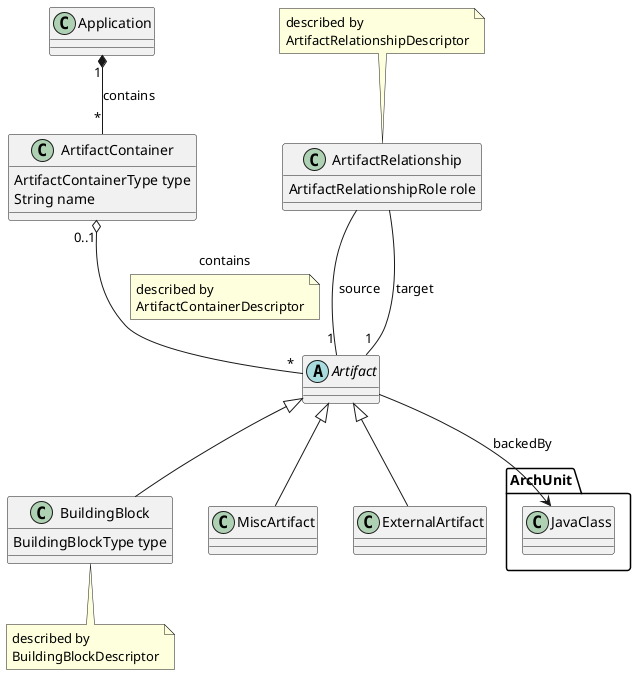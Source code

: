 @startuml 
class Application

class ArtifactContainer {
  ArtifactContainerType type
  String name
}

package "ArchUnit"{
  class JavaClass
}

abstract class Artifact {
  
}

Artifact --> JavaClass : backedBy

class BuildingBlock extends Artifact {
  BuildingBlockType type
}

note bottom of BuildingBlock 
described by 
BuildingBlockDescriptor
end note

class MiscArtifact extends Artifact
class ExternalArtifact extends Artifact

class ArtifactRelationship {
  ArtifactRelationshipRole role
}

ArtifactRelationship -- "1" Artifact : source
ArtifactRelationship -- "1" Artifact : target

note top of ArtifactRelationship 
described by 
ArtifactRelationshipDescriptor
end note

Application "1" *-- "*" ArtifactContainer : contains

ArtifactContainer "0..1" o-- "*" Artifact : contains
note bottom on link 
described by 
ArtifactContainerDescriptor
end note

@enduml 